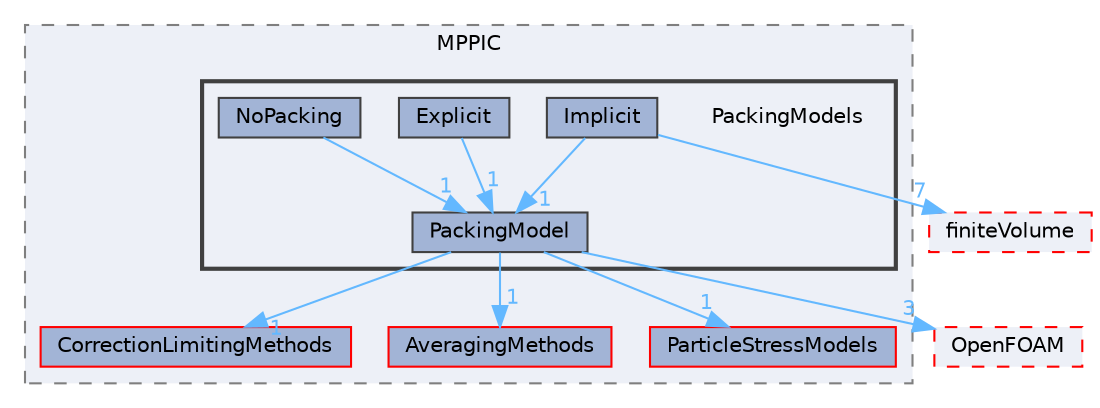 digraph "src/lagrangian/intermediate/submodels/MPPIC/PackingModels"
{
 // LATEX_PDF_SIZE
  bgcolor="transparent";
  edge [fontname=Helvetica,fontsize=10,labelfontname=Helvetica,labelfontsize=10];
  node [fontname=Helvetica,fontsize=10,shape=box,height=0.2,width=0.4];
  compound=true
  subgraph clusterdir_a5b7b518592fef4af5ad7ba70d45069c {
    graph [ bgcolor="#edf0f7", pencolor="grey50", label="MPPIC", fontname=Helvetica,fontsize=10 style="filled,dashed", URL="dir_a5b7b518592fef4af5ad7ba70d45069c.html",tooltip=""]
  dir_88e5de7170fc9fcf22ab7f5d071065a8 [label="CorrectionLimitingMethods", fillcolor="#a2b4d6", color="red", style="filled", URL="dir_88e5de7170fc9fcf22ab7f5d071065a8.html",tooltip=""];
  dir_fbd1c672053200686ab1ea737c0ac70f [label="AveragingMethods", fillcolor="#a2b4d6", color="red", style="filled", URL="dir_fbd1c672053200686ab1ea737c0ac70f.html",tooltip=""];
  dir_b12817ec5633b1dd954c47001a1648bb [label="ParticleStressModels", fillcolor="#a2b4d6", color="red", style="filled", URL="dir_b12817ec5633b1dd954c47001a1648bb.html",tooltip=""];
  subgraph clusterdir_53a1042b3e5d1ab48a4a4664459291c4 {
    graph [ bgcolor="#edf0f7", pencolor="grey25", label="", fontname=Helvetica,fontsize=10 style="filled,bold", URL="dir_53a1042b3e5d1ab48a4a4664459291c4.html",tooltip=""]
    dir_53a1042b3e5d1ab48a4a4664459291c4 [shape=plaintext, label="PackingModels"];
  dir_0aa300122fdf1bffb03bf013d1da586c [label="Explicit", fillcolor="#a2b4d6", color="grey25", style="filled", URL="dir_0aa300122fdf1bffb03bf013d1da586c.html",tooltip=""];
  dir_6924ef32199311be23d281fb22cc3cd4 [label="Implicit", fillcolor="#a2b4d6", color="grey25", style="filled", URL="dir_6924ef32199311be23d281fb22cc3cd4.html",tooltip=""];
  dir_ba0d3aab359bb0a2e9c1561062a37aab [label="NoPacking", fillcolor="#a2b4d6", color="grey25", style="filled", URL="dir_ba0d3aab359bb0a2e9c1561062a37aab.html",tooltip=""];
  dir_72cee44745666f6ed21c39ef493210e5 [label="PackingModel", fillcolor="#a2b4d6", color="grey25", style="filled", URL="dir_72cee44745666f6ed21c39ef493210e5.html",tooltip=""];
  }
  }
  dir_9bd15774b555cf7259a6fa18f99fe99b [label="finiteVolume", fillcolor="#edf0f7", color="red", style="filled,dashed", URL="dir_9bd15774b555cf7259a6fa18f99fe99b.html",tooltip=""];
  dir_c5473ff19b20e6ec4dfe5c310b3778a8 [label="OpenFOAM", fillcolor="#edf0f7", color="red", style="filled,dashed", URL="dir_c5473ff19b20e6ec4dfe5c310b3778a8.html",tooltip=""];
  dir_0aa300122fdf1bffb03bf013d1da586c->dir_72cee44745666f6ed21c39ef493210e5 [headlabel="1", labeldistance=1.5 headhref="dir_001196_002766.html" href="dir_001196_002766.html" color="steelblue1" fontcolor="steelblue1"];
  dir_6924ef32199311be23d281fb22cc3cd4->dir_72cee44745666f6ed21c39ef493210e5 [headlabel="1", labeldistance=1.5 headhref="dir_001790_002766.html" href="dir_001790_002766.html" color="steelblue1" fontcolor="steelblue1"];
  dir_6924ef32199311be23d281fb22cc3cd4->dir_9bd15774b555cf7259a6fa18f99fe99b [headlabel="7", labeldistance=1.5 headhref="dir_001790_001387.html" href="dir_001790_001387.html" color="steelblue1" fontcolor="steelblue1"];
  dir_ba0d3aab359bb0a2e9c1561062a37aab->dir_72cee44745666f6ed21c39ef493210e5 [headlabel="1", labeldistance=1.5 headhref="dir_002584_002766.html" href="dir_002584_002766.html" color="steelblue1" fontcolor="steelblue1"];
  dir_72cee44745666f6ed21c39ef493210e5->dir_88e5de7170fc9fcf22ab7f5d071065a8 [headlabel="1", labeldistance=1.5 headhref="dir_002766_000692.html" href="dir_002766_000692.html" color="steelblue1" fontcolor="steelblue1"];
  dir_72cee44745666f6ed21c39ef493210e5->dir_b12817ec5633b1dd954c47001a1648bb [headlabel="1", labeldistance=1.5 headhref="dir_002766_002806.html" href="dir_002766_002806.html" color="steelblue1" fontcolor="steelblue1"];
  dir_72cee44745666f6ed21c39ef493210e5->dir_c5473ff19b20e6ec4dfe5c310b3778a8 [headlabel="3", labeldistance=1.5 headhref="dir_002766_002695.html" href="dir_002766_002695.html" color="steelblue1" fontcolor="steelblue1"];
  dir_72cee44745666f6ed21c39ef493210e5->dir_fbd1c672053200686ab1ea737c0ac70f [headlabel="1", labeldistance=1.5 headhref="dir_002766_000175.html" href="dir_002766_000175.html" color="steelblue1" fontcolor="steelblue1"];
}
